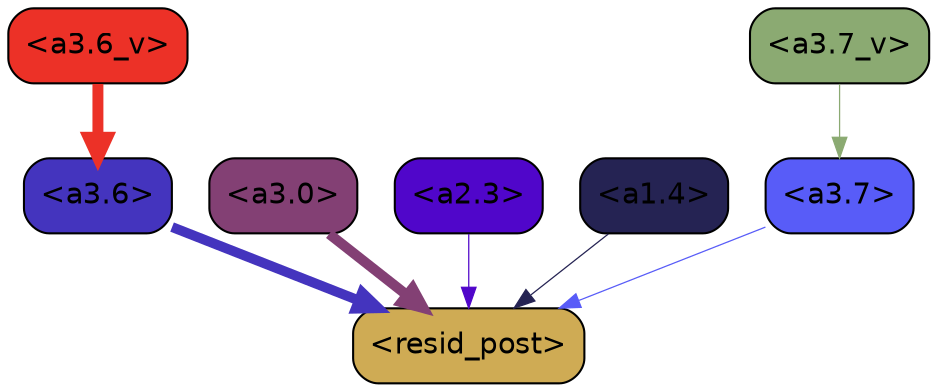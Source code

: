 strict digraph "" {
	graph [bgcolor=transparent,
		layout=dot,
		overlap=false,
		splines=true
	];
	"<a3.7>"	[color=black,
		fillcolor="#585cf8",
		fontname=Helvetica,
		shape=box,
		style="filled, rounded"];
	"<resid_post>"	[color=black,
		fillcolor="#cfab54",
		fontname=Helvetica,
		shape=box,
		style="filled, rounded"];
	"<a3.7>" -> "<resid_post>"	[color="#585cf8",
		penwidth=0.6];
	"<a3.6>"	[color=black,
		fillcolor="#4434be",
		fontname=Helvetica,
		shape=box,
		style="filled, rounded"];
	"<a3.6>" -> "<resid_post>"	[color="#4434be",
		penwidth=4.751612067222595];
	"<a3.0>"	[color=black,
		fillcolor="#834074",
		fontname=Helvetica,
		shape=box,
		style="filled, rounded"];
	"<a3.0>" -> "<resid_post>"	[color="#834074",
		penwidth=4.884142994880676];
	"<a2.3>"	[color=black,
		fillcolor="#5006ca",
		fontname=Helvetica,
		shape=box,
		style="filled, rounded"];
	"<a2.3>" -> "<resid_post>"	[color="#5006ca",
		penwidth=0.6];
	"<a1.4>"	[color=black,
		fillcolor="#252353",
		fontname=Helvetica,
		shape=box,
		style="filled, rounded"];
	"<a1.4>" -> "<resid_post>"	[color="#252353",
		penwidth=0.6];
	"<a3.7_v>"	[color=black,
		fillcolor="#8baa72",
		fontname=Helvetica,
		shape=box,
		style="filled, rounded"];
	"<a3.7_v>" -> "<a3.7>"	[color="#8baa72",
		penwidth=0.6];
	"<a3.6_v>"	[color=black,
		fillcolor="#ec3127",
		fontname=Helvetica,
		shape=box,
		style="filled, rounded"];
	"<a3.6_v>" -> "<a3.6>"	[color="#ec3127",
		penwidth=5.2550448179244995];
}

